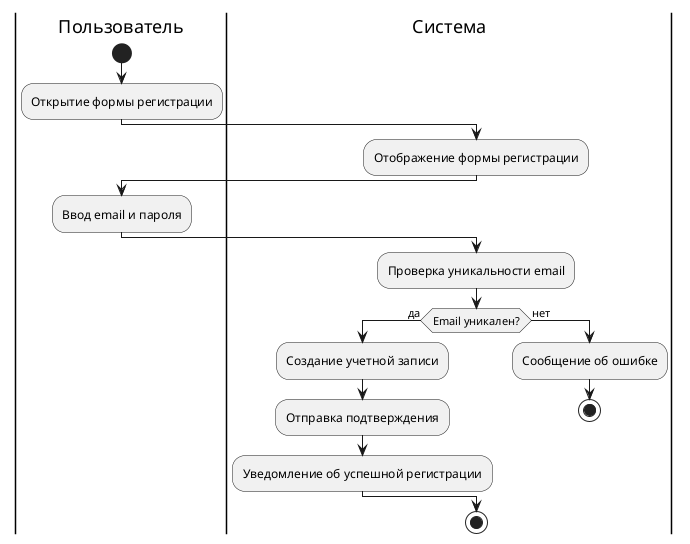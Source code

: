 @startuml
|Пользователь|
start
:Открытие формы регистрации;

|Система|
:Отображение формы регистрации;

|Пользователь|
:Ввод email и пароля;

|Система|
:Проверка уникальности email;

if (Email уникален?) then (да)
  :Создание учетной записи;
  :Отправка подтверждения;
  :Уведомление об успешной регистрации;
else (нет)
  :Сообщение об ошибке;
  stop
endif

stop
@enduml
